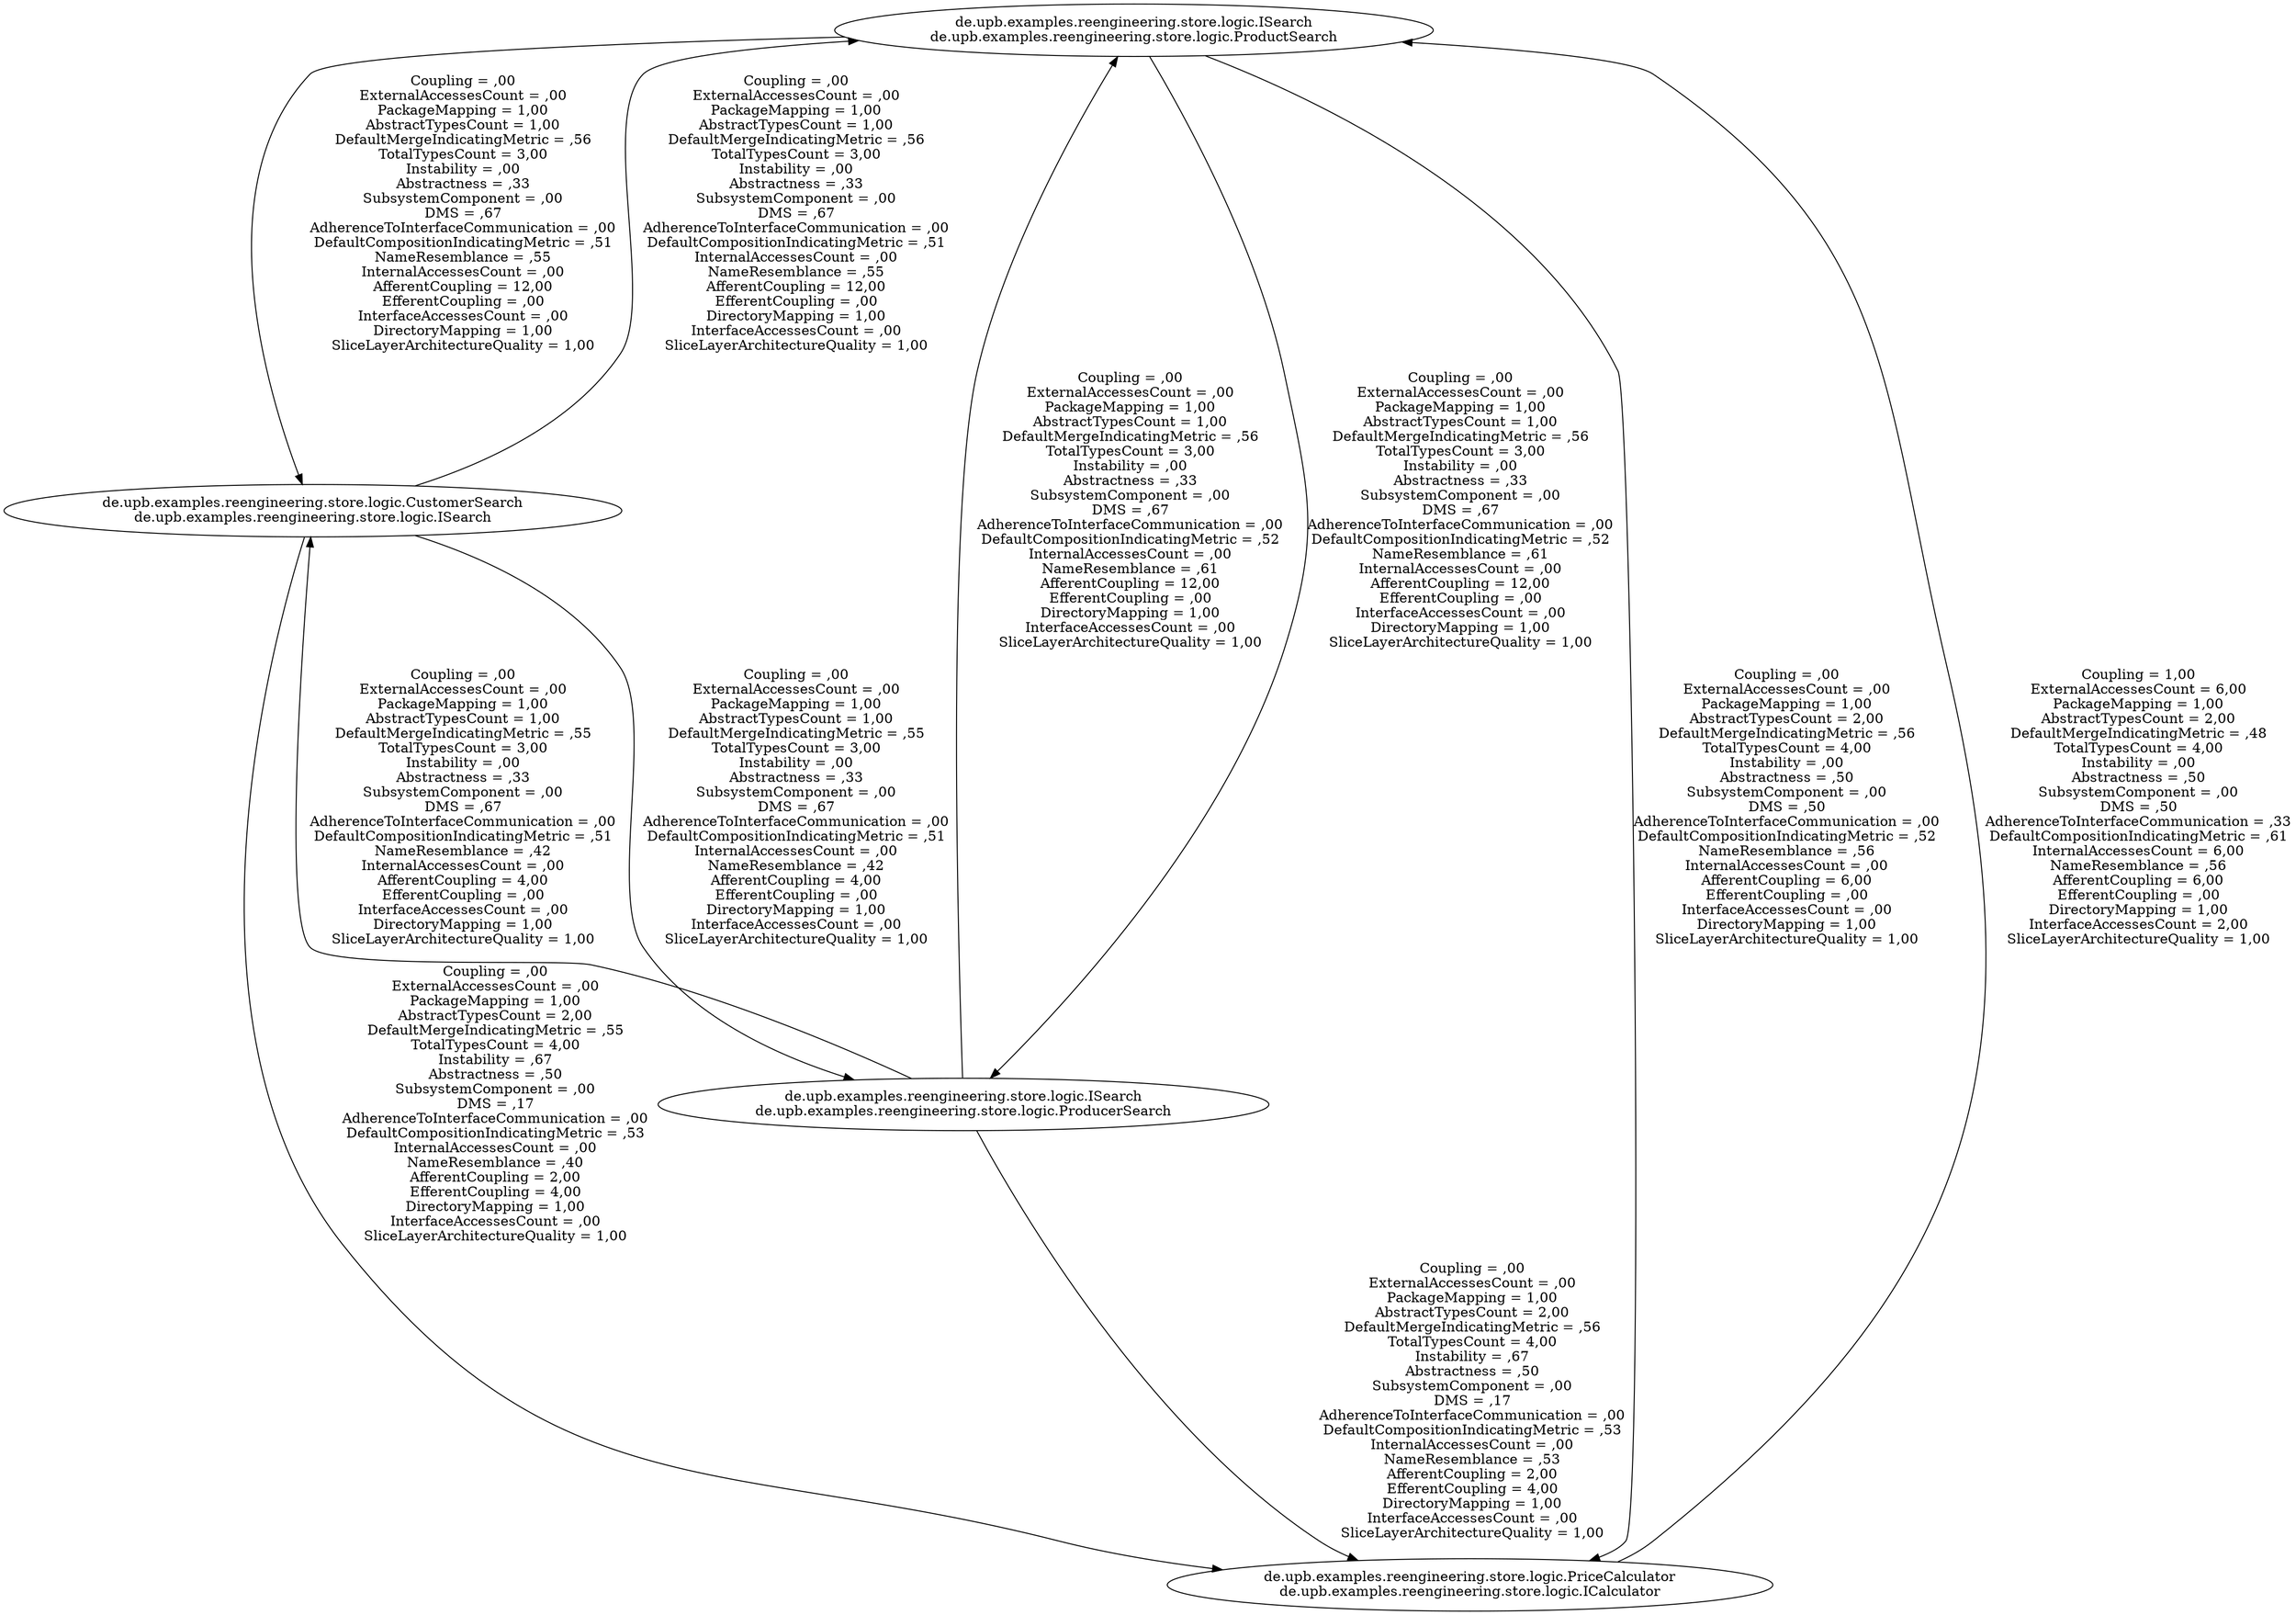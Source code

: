 digraph G {
"de.upb.examples.reengineering.store.logic.ISearch\nde.upb.examples.reengineering.store.logic.ProductSearch";
"de.upb.examples.reengineering.store.logic.CustomerSearch\nde.upb.examples.reengineering.store.logic.ISearch";
"de.upb.examples.reengineering.store.logic.ISearch\nde.upb.examples.reengineering.store.logic.ProducerSearch";
"de.upb.examples.reengineering.store.logic.PriceCalculator\nde.upb.examples.reengineering.store.logic.ICalculator";
"de.upb.examples.reengineering.store.logic.CustomerSearch\nde.upb.examples.reengineering.store.logic.ISearch" -> "de.upb.examples.reengineering.store.logic.ISearch\nde.upb.examples.reengineering.store.logic.ProductSearch" [label="Coupling = ,00\nExternalAccessesCount = ,00\nPackageMapping = 1,00\nAbstractTypesCount = 1,00\nDefaultMergeIndicatingMetric = ,56\nTotalTypesCount = 3,00\nInstability = ,00\nAbstractness = ,33\nSubsystemComponent = ,00\nDMS = ,67\nAdherenceToInterfaceCommunication = ,00\nDefaultCompositionIndicatingMetric = ,51\nInternalAccessesCount = ,00\nNameResemblance = ,55\nAfferentCoupling = 12,00\nEfferentCoupling = ,00\nDirectoryMapping = 1,00\nInterfaceAccessesCount = ,00\nSliceLayerArchitectureQuality = 1,00\n"];
"de.upb.examples.reengineering.store.logic.ISearch\nde.upb.examples.reengineering.store.logic.ProductSearch" -> "de.upb.examples.reengineering.store.logic.CustomerSearch\nde.upb.examples.reengineering.store.logic.ISearch" [label="Coupling = ,00\nExternalAccessesCount = ,00\nPackageMapping = 1,00\nAbstractTypesCount = 1,00\nDefaultMergeIndicatingMetric = ,56\nTotalTypesCount = 3,00\nInstability = ,00\nAbstractness = ,33\nSubsystemComponent = ,00\nDMS = ,67\nAdherenceToInterfaceCommunication = ,00\nDefaultCompositionIndicatingMetric = ,51\nNameResemblance = ,55\nInternalAccessesCount = ,00\nAfferentCoupling = 12,00\nEfferentCoupling = ,00\nInterfaceAccessesCount = ,00\nDirectoryMapping = 1,00\nSliceLayerArchitectureQuality = 1,00\n"];
"de.upb.examples.reengineering.store.logic.CustomerSearch\nde.upb.examples.reengineering.store.logic.ISearch" -> "de.upb.examples.reengineering.store.logic.PriceCalculator\nde.upb.examples.reengineering.store.logic.ICalculator" [label="Coupling = ,00\nExternalAccessesCount = ,00\nPackageMapping = 1,00\nAbstractTypesCount = 2,00\nDefaultMergeIndicatingMetric = ,55\nTotalTypesCount = 4,00\nInstability = ,67\nAbstractness = ,50\nSubsystemComponent = ,00\nDMS = ,17\nAdherenceToInterfaceCommunication = ,00\nDefaultCompositionIndicatingMetric = ,53\nInternalAccessesCount = ,00\nNameResemblance = ,40\nAfferentCoupling = 2,00\nEfferentCoupling = 4,00\nDirectoryMapping = 1,00\nInterfaceAccessesCount = ,00\nSliceLayerArchitectureQuality = 1,00\n"];
"de.upb.examples.reengineering.store.logic.CustomerSearch\nde.upb.examples.reengineering.store.logic.ISearch" -> "de.upb.examples.reengineering.store.logic.ISearch\nde.upb.examples.reengineering.store.logic.ProducerSearch" [label="Coupling = ,00\nExternalAccessesCount = ,00\nPackageMapping = 1,00\nAbstractTypesCount = 1,00\nDefaultMergeIndicatingMetric = ,55\nTotalTypesCount = 3,00\nInstability = ,00\nAbstractness = ,33\nSubsystemComponent = ,00\nDMS = ,67\nAdherenceToInterfaceCommunication = ,00\nDefaultCompositionIndicatingMetric = ,51\nInternalAccessesCount = ,00\nNameResemblance = ,42\nAfferentCoupling = 4,00\nEfferentCoupling = ,00\nDirectoryMapping = 1,00\nInterfaceAccessesCount = ,00\nSliceLayerArchitectureQuality = 1,00\n"];
"de.upb.examples.reengineering.store.logic.ISearch\nde.upb.examples.reengineering.store.logic.ProducerSearch" -> "de.upb.examples.reengineering.store.logic.CustomerSearch\nde.upb.examples.reengineering.store.logic.ISearch" [label="Coupling = ,00\nExternalAccessesCount = ,00\nPackageMapping = 1,00\nAbstractTypesCount = 1,00\nDefaultMergeIndicatingMetric = ,55\nTotalTypesCount = 3,00\nInstability = ,00\nAbstractness = ,33\nSubsystemComponent = ,00\nDMS = ,67\nAdherenceToInterfaceCommunication = ,00\nDefaultCompositionIndicatingMetric = ,51\nNameResemblance = ,42\nInternalAccessesCount = ,00\nAfferentCoupling = 4,00\nEfferentCoupling = ,00\nInterfaceAccessesCount = ,00\nDirectoryMapping = 1,00\nSliceLayerArchitectureQuality = 1,00\n"];
"de.upb.examples.reengineering.store.logic.PriceCalculator\nde.upb.examples.reengineering.store.logic.ICalculator" -> "de.upb.examples.reengineering.store.logic.ISearch\nde.upb.examples.reengineering.store.logic.ProductSearch" [label="Coupling = 1,00\nExternalAccessesCount = 6,00\nPackageMapping = 1,00\nAbstractTypesCount = 2,00\nDefaultMergeIndicatingMetric = ,48\nTotalTypesCount = 4,00\nInstability = ,00\nAbstractness = ,50\nSubsystemComponent = ,00\nDMS = ,50\nAdherenceToInterfaceCommunication = ,33\nDefaultCompositionIndicatingMetric = ,61\nInternalAccessesCount = 6,00\nNameResemblance = ,56\nAfferentCoupling = 6,00\nEfferentCoupling = ,00\nDirectoryMapping = 1,00\nInterfaceAccessesCount = 2,00\nSliceLayerArchitectureQuality = 1,00\n"];
"de.upb.examples.reengineering.store.logic.ISearch\nde.upb.examples.reengineering.store.logic.ProductSearch" -> "de.upb.examples.reengineering.store.logic.PriceCalculator\nde.upb.examples.reengineering.store.logic.ICalculator" [label="Coupling = ,00\nExternalAccessesCount = ,00\nPackageMapping = 1,00\nAbstractTypesCount = 2,00\nDefaultMergeIndicatingMetric = ,56\nTotalTypesCount = 4,00\nInstability = ,00\nAbstractness = ,50\nSubsystemComponent = ,00\nDMS = ,50\nAdherenceToInterfaceCommunication = ,00\nDefaultCompositionIndicatingMetric = ,52\nNameResemblance = ,56\nInternalAccessesCount = ,00\nAfferentCoupling = 6,00\nEfferentCoupling = ,00\nInterfaceAccessesCount = ,00\nDirectoryMapping = 1,00\nSliceLayerArchitectureQuality = 1,00\n"];
"de.upb.examples.reengineering.store.logic.ISearch\nde.upb.examples.reengineering.store.logic.ProducerSearch" -> "de.upb.examples.reengineering.store.logic.ISearch\nde.upb.examples.reengineering.store.logic.ProductSearch" [label="Coupling = ,00\nExternalAccessesCount = ,00\nPackageMapping = 1,00\nAbstractTypesCount = 1,00\nDefaultMergeIndicatingMetric = ,56\nTotalTypesCount = 3,00\nInstability = ,00\nAbstractness = ,33\nSubsystemComponent = ,00\nDMS = ,67\nAdherenceToInterfaceCommunication = ,00\nDefaultCompositionIndicatingMetric = ,52\nInternalAccessesCount = ,00\nNameResemblance = ,61\nAfferentCoupling = 12,00\nEfferentCoupling = ,00\nDirectoryMapping = 1,00\nInterfaceAccessesCount = ,00\nSliceLayerArchitectureQuality = 1,00\n"];
"de.upb.examples.reengineering.store.logic.ISearch\nde.upb.examples.reengineering.store.logic.ProductSearch" -> "de.upb.examples.reengineering.store.logic.ISearch\nde.upb.examples.reengineering.store.logic.ProducerSearch" [label="Coupling = ,00\nExternalAccessesCount = ,00\nPackageMapping = 1,00\nAbstractTypesCount = 1,00\nDefaultMergeIndicatingMetric = ,56\nTotalTypesCount = 3,00\nInstability = ,00\nAbstractness = ,33\nSubsystemComponent = ,00\nDMS = ,67\nAdherenceToInterfaceCommunication = ,00\nDefaultCompositionIndicatingMetric = ,52\nNameResemblance = ,61\nInternalAccessesCount = ,00\nAfferentCoupling = 12,00\nEfferentCoupling = ,00\nInterfaceAccessesCount = ,00\nDirectoryMapping = 1,00\nSliceLayerArchitectureQuality = 1,00\n"];
"de.upb.examples.reengineering.store.logic.ISearch\nde.upb.examples.reengineering.store.logic.ProducerSearch" -> "de.upb.examples.reengineering.store.logic.PriceCalculator\nde.upb.examples.reengineering.store.logic.ICalculator" [label="Coupling = ,00\nExternalAccessesCount = ,00\nPackageMapping = 1,00\nAbstractTypesCount = 2,00\nDefaultMergeIndicatingMetric = ,56\nTotalTypesCount = 4,00\nInstability = ,67\nAbstractness = ,50\nSubsystemComponent = ,00\nDMS = ,17\nAdherenceToInterfaceCommunication = ,00\nDefaultCompositionIndicatingMetric = ,53\nInternalAccessesCount = ,00\nNameResemblance = ,53\nAfferentCoupling = 2,00\nEfferentCoupling = 4,00\nDirectoryMapping = 1,00\nInterfaceAccessesCount = ,00\nSliceLayerArchitectureQuality = 1,00\n"];
}
